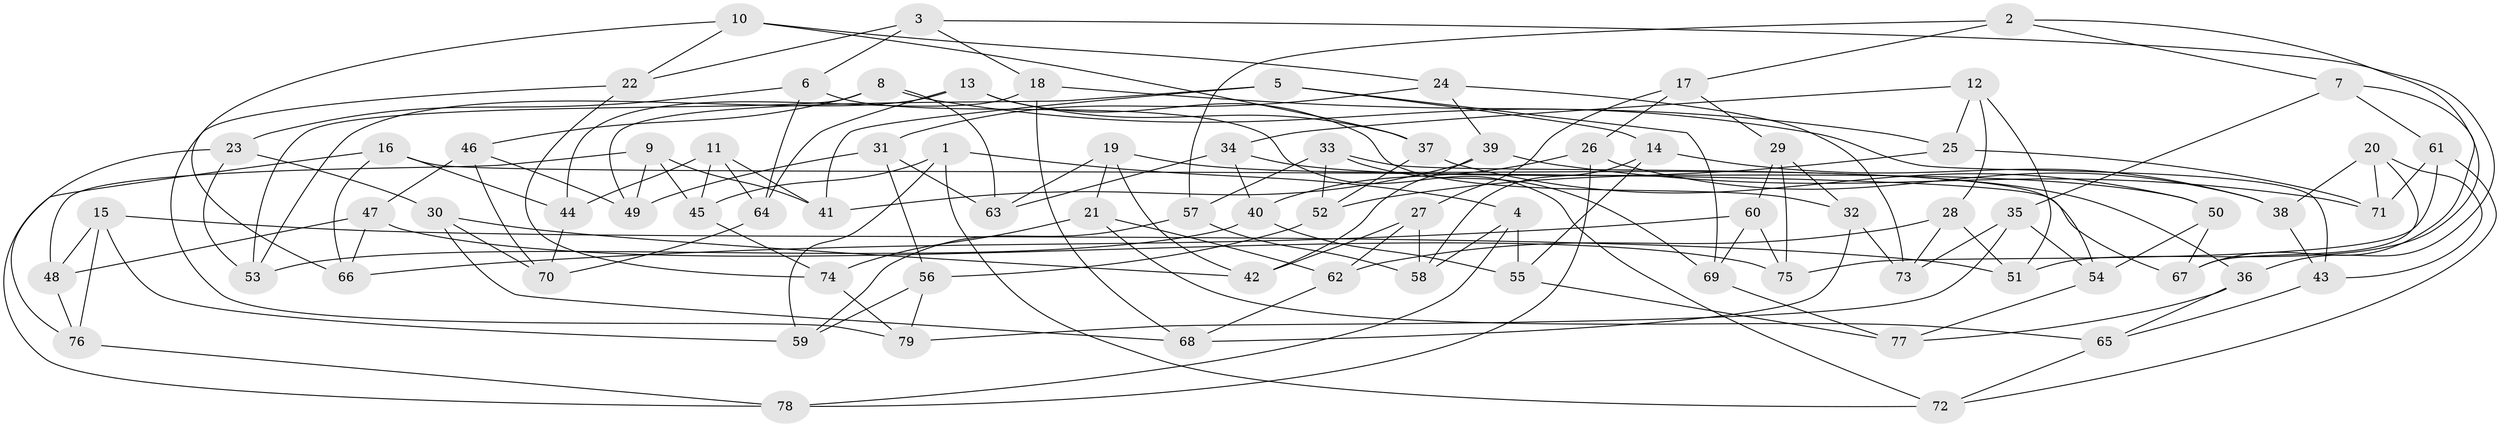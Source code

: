 // Generated by graph-tools (version 1.1) at 2025/11/02/27/25 16:11:44]
// undirected, 79 vertices, 158 edges
graph export_dot {
graph [start="1"]
  node [color=gray90,style=filled];
  1;
  2;
  3;
  4;
  5;
  6;
  7;
  8;
  9;
  10;
  11;
  12;
  13;
  14;
  15;
  16;
  17;
  18;
  19;
  20;
  21;
  22;
  23;
  24;
  25;
  26;
  27;
  28;
  29;
  30;
  31;
  32;
  33;
  34;
  35;
  36;
  37;
  38;
  39;
  40;
  41;
  42;
  43;
  44;
  45;
  46;
  47;
  48;
  49;
  50;
  51;
  52;
  53;
  54;
  55;
  56;
  57;
  58;
  59;
  60;
  61;
  62;
  63;
  64;
  65;
  66;
  67;
  68;
  69;
  70;
  71;
  72;
  73;
  74;
  75;
  76;
  77;
  78;
  79;
  1 -- 45;
  1 -- 4;
  1 -- 72;
  1 -- 59;
  2 -- 17;
  2 -- 7;
  2 -- 51;
  2 -- 57;
  3 -- 6;
  3 -- 36;
  3 -- 18;
  3 -- 22;
  4 -- 58;
  4 -- 55;
  4 -- 78;
  5 -- 14;
  5 -- 49;
  5 -- 41;
  5 -- 69;
  6 -- 64;
  6 -- 72;
  6 -- 23;
  7 -- 67;
  7 -- 61;
  7 -- 35;
  8 -- 46;
  8 -- 53;
  8 -- 43;
  8 -- 63;
  9 -- 41;
  9 -- 49;
  9 -- 45;
  9 -- 48;
  10 -- 24;
  10 -- 22;
  10 -- 37;
  10 -- 66;
  11 -- 44;
  11 -- 64;
  11 -- 41;
  11 -- 45;
  12 -- 25;
  12 -- 34;
  12 -- 51;
  12 -- 28;
  13 -- 64;
  13 -- 53;
  13 -- 32;
  13 -- 37;
  14 -- 55;
  14 -- 38;
  14 -- 58;
  15 -- 59;
  15 -- 48;
  15 -- 76;
  15 -- 51;
  16 -- 44;
  16 -- 67;
  16 -- 78;
  16 -- 66;
  17 -- 27;
  17 -- 26;
  17 -- 29;
  18 -- 25;
  18 -- 68;
  18 -- 44;
  19 -- 42;
  19 -- 36;
  19 -- 21;
  19 -- 63;
  20 -- 43;
  20 -- 67;
  20 -- 38;
  20 -- 71;
  21 -- 74;
  21 -- 62;
  21 -- 65;
  22 -- 79;
  22 -- 74;
  23 -- 30;
  23 -- 53;
  23 -- 76;
  24 -- 31;
  24 -- 39;
  24 -- 73;
  25 -- 71;
  25 -- 52;
  26 -- 78;
  26 -- 38;
  26 -- 40;
  27 -- 62;
  27 -- 58;
  27 -- 42;
  28 -- 51;
  28 -- 62;
  28 -- 73;
  29 -- 32;
  29 -- 75;
  29 -- 60;
  30 -- 42;
  30 -- 68;
  30 -- 70;
  31 -- 56;
  31 -- 49;
  31 -- 63;
  32 -- 68;
  32 -- 73;
  33 -- 57;
  33 -- 69;
  33 -- 52;
  33 -- 54;
  34 -- 50;
  34 -- 40;
  34 -- 63;
  35 -- 73;
  35 -- 54;
  35 -- 79;
  36 -- 65;
  36 -- 77;
  37 -- 50;
  37 -- 52;
  38 -- 43;
  39 -- 42;
  39 -- 41;
  39 -- 71;
  40 -- 55;
  40 -- 53;
  43 -- 65;
  44 -- 70;
  45 -- 74;
  46 -- 49;
  46 -- 70;
  46 -- 47;
  47 -- 66;
  47 -- 75;
  47 -- 48;
  48 -- 76;
  50 -- 67;
  50 -- 54;
  52 -- 56;
  54 -- 77;
  55 -- 77;
  56 -- 59;
  56 -- 79;
  57 -- 59;
  57 -- 58;
  60 -- 66;
  60 -- 75;
  60 -- 69;
  61 -- 75;
  61 -- 71;
  61 -- 72;
  62 -- 68;
  64 -- 70;
  65 -- 72;
  69 -- 77;
  74 -- 79;
  76 -- 78;
}
